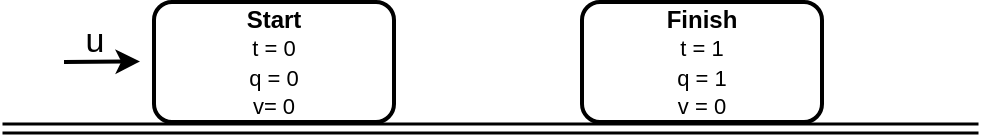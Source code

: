 <mxfile version="20.8.20" type="device"><diagram name="Page-1" id="IUhSSoSelulXOC2XQ21Q"><mxGraphModel dx="988" dy="550" grid="0" gridSize="10" guides="1" tooltips="1" connect="1" arrows="1" fold="1" page="1" pageScale="1" pageWidth="850" pageHeight="1100" math="0" shadow="0"><root><mxCell id="0"/><mxCell id="1" parent="0"/><mxCell id="ImaaUGt3QZgSKmi3agBc-2" value="&lt;b&gt;Start&lt;br&gt;&lt;/b&gt;&lt;font style=&quot;font-size: 11px;&quot;&gt;t = 0&lt;br&gt;q = 0&lt;br&gt;v= 0&lt;/font&gt;" style="rounded=1;whiteSpace=wrap;html=1;strokeWidth=2;" parent="1" vertex="1"><mxGeometry x="405" y="538" width="120" height="60" as="geometry"/></mxCell><mxCell id="ImaaUGt3QZgSKmi3agBc-3" value="" style="shape=link;html=1;rounded=0;strokeWidth=1.5;" parent="1" edge="1"><mxGeometry width="100" relative="1" as="geometry"><mxPoint x="329" y="601" as="sourcePoint"/><mxPoint x="817" y="601" as="targetPoint"/></mxGeometry></mxCell><mxCell id="ImaaUGt3QZgSKmi3agBc-14" value="" style="endArrow=classic;html=1;rounded=0;strokeWidth=2;fontSize=17;" parent="1" edge="1"><mxGeometry width="50" height="50" relative="1" as="geometry"><mxPoint x="360" y="568" as="sourcePoint"/><mxPoint x="398" y="567.75" as="targetPoint"/></mxGeometry></mxCell><mxCell id="ImaaUGt3QZgSKmi3agBc-15" value="u" style="text;html=1;align=center;verticalAlign=middle;resizable=0;points=[];autosize=1;strokeColor=none;fillColor=none;fontSize=17;" parent="1" vertex="1"><mxGeometry x="361" y="542" width="27" height="32" as="geometry"/></mxCell><mxCell id="Jr7xhtSijPEfdYr-7Shu-1" value="&lt;font style=&quot;&quot;&gt;&lt;b&gt;Finish&lt;br&gt;&lt;/b&gt;&lt;/font&gt;&lt;font style=&quot;font-size: 11px;&quot;&gt;t = 1&lt;br&gt;q = 1&lt;br&gt;v = 0&lt;/font&gt;" style="rounded=1;whiteSpace=wrap;html=1;strokeWidth=2;" vertex="1" parent="1"><mxGeometry x="619" y="538" width="120" height="60" as="geometry"/></mxCell></root></mxGraphModel></diagram></mxfile>